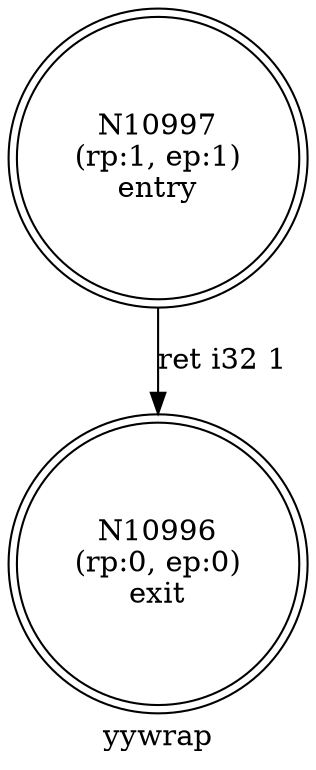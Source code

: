 digraph yywrap {
label="yywrap"
10996 [label="N10996\n(rp:0, ep:0)\nexit", shape="doublecircle"]
10997 [label="N10997\n(rp:1, ep:1)\nentry", shape="doublecircle"]
10997 -> 10996 [label="ret i32 1"]
}
